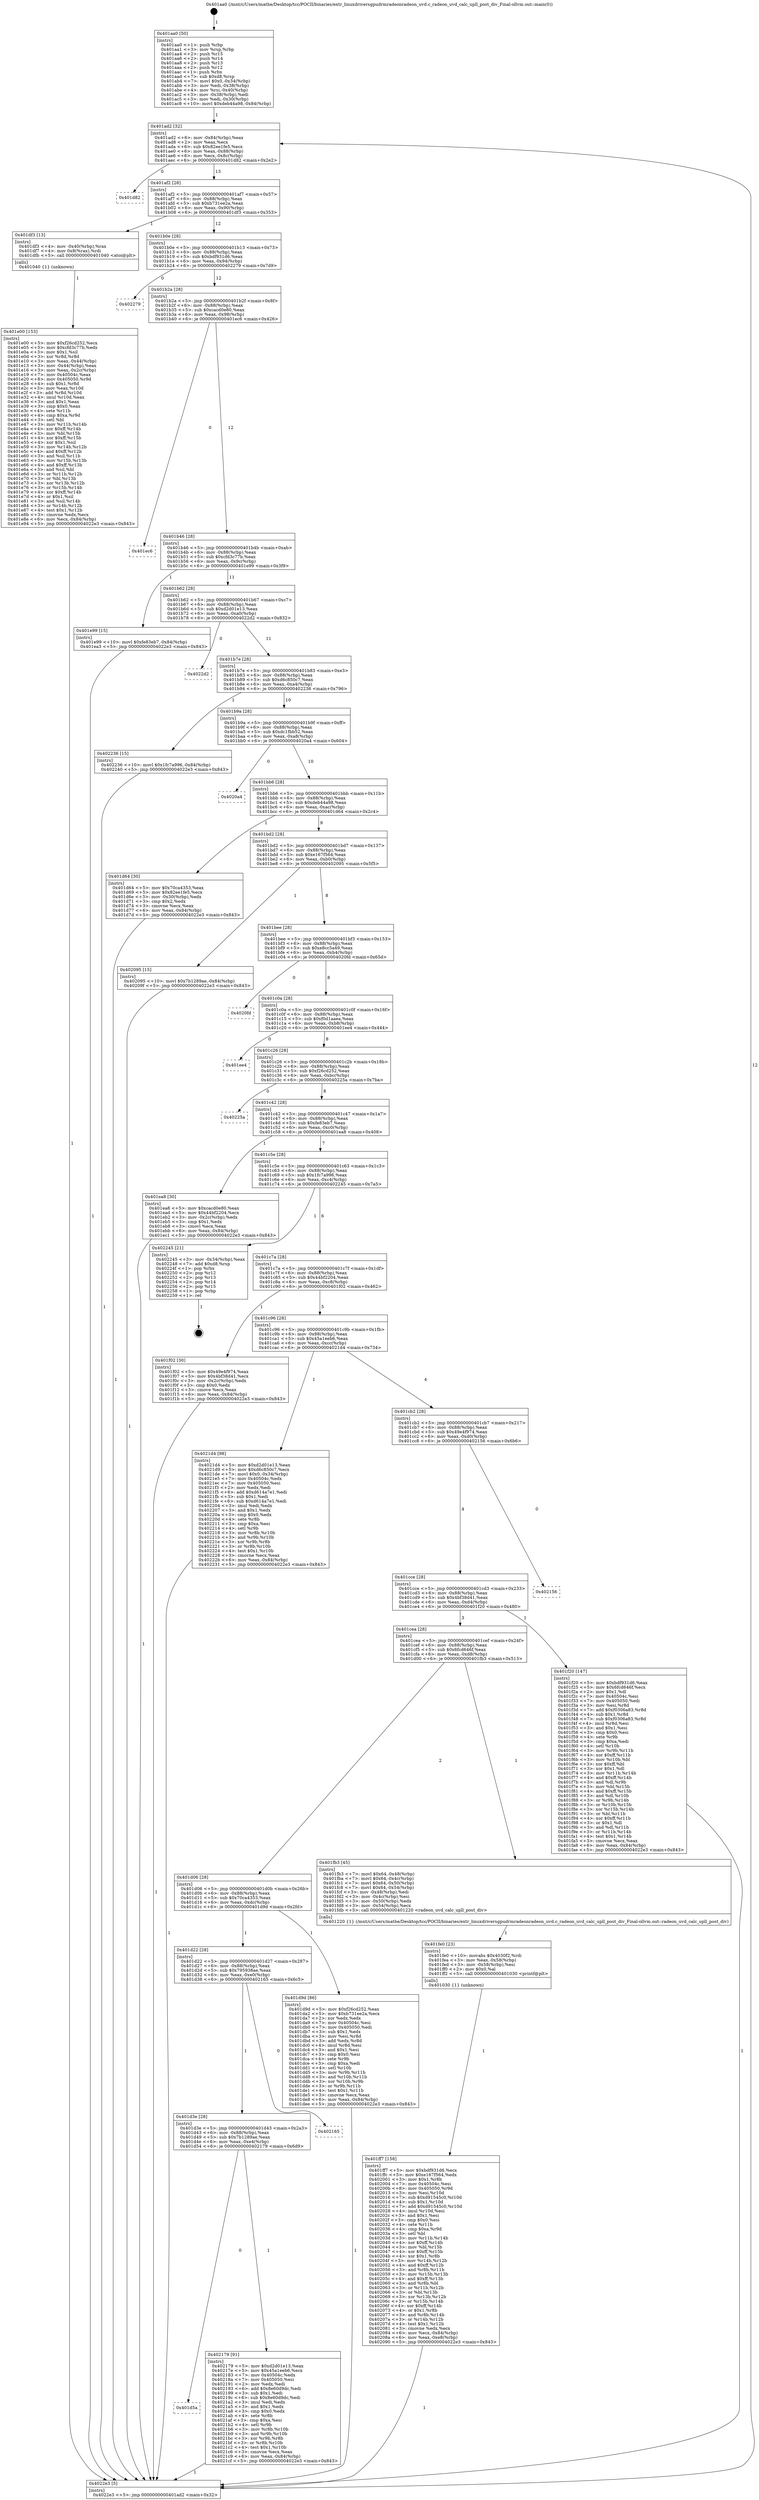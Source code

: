 digraph "0x401aa0" {
  label = "0x401aa0 (/mnt/c/Users/mathe/Desktop/tcc/POCII/binaries/extr_linuxdriversgpudrmradeonradeon_uvd.c_radeon_uvd_calc_upll_post_div_Final-ollvm.out::main(0))"
  labelloc = "t"
  node[shape=record]

  Entry [label="",width=0.3,height=0.3,shape=circle,fillcolor=black,style=filled]
  "0x401ad2" [label="{
     0x401ad2 [32]\l
     | [instrs]\l
     &nbsp;&nbsp;0x401ad2 \<+6\>: mov -0x84(%rbp),%eax\l
     &nbsp;&nbsp;0x401ad8 \<+2\>: mov %eax,%ecx\l
     &nbsp;&nbsp;0x401ada \<+6\>: sub $0x82ee1fe5,%ecx\l
     &nbsp;&nbsp;0x401ae0 \<+6\>: mov %eax,-0x88(%rbp)\l
     &nbsp;&nbsp;0x401ae6 \<+6\>: mov %ecx,-0x8c(%rbp)\l
     &nbsp;&nbsp;0x401aec \<+6\>: je 0000000000401d82 \<main+0x2e2\>\l
  }"]
  "0x401d82" [label="{
     0x401d82\l
  }", style=dashed]
  "0x401af2" [label="{
     0x401af2 [28]\l
     | [instrs]\l
     &nbsp;&nbsp;0x401af2 \<+5\>: jmp 0000000000401af7 \<main+0x57\>\l
     &nbsp;&nbsp;0x401af7 \<+6\>: mov -0x88(%rbp),%eax\l
     &nbsp;&nbsp;0x401afd \<+5\>: sub $0xb731ee2a,%eax\l
     &nbsp;&nbsp;0x401b02 \<+6\>: mov %eax,-0x90(%rbp)\l
     &nbsp;&nbsp;0x401b08 \<+6\>: je 0000000000401df3 \<main+0x353\>\l
  }"]
  Exit [label="",width=0.3,height=0.3,shape=circle,fillcolor=black,style=filled,peripheries=2]
  "0x401df3" [label="{
     0x401df3 [13]\l
     | [instrs]\l
     &nbsp;&nbsp;0x401df3 \<+4\>: mov -0x40(%rbp),%rax\l
     &nbsp;&nbsp;0x401df7 \<+4\>: mov 0x8(%rax),%rdi\l
     &nbsp;&nbsp;0x401dfb \<+5\>: call 0000000000401040 \<atoi@plt\>\l
     | [calls]\l
     &nbsp;&nbsp;0x401040 \{1\} (unknown)\l
  }"]
  "0x401b0e" [label="{
     0x401b0e [28]\l
     | [instrs]\l
     &nbsp;&nbsp;0x401b0e \<+5\>: jmp 0000000000401b13 \<main+0x73\>\l
     &nbsp;&nbsp;0x401b13 \<+6\>: mov -0x88(%rbp),%eax\l
     &nbsp;&nbsp;0x401b19 \<+5\>: sub $0xbdf931d6,%eax\l
     &nbsp;&nbsp;0x401b1e \<+6\>: mov %eax,-0x94(%rbp)\l
     &nbsp;&nbsp;0x401b24 \<+6\>: je 0000000000402279 \<main+0x7d9\>\l
  }"]
  "0x401d5a" [label="{
     0x401d5a\l
  }", style=dashed]
  "0x402279" [label="{
     0x402279\l
  }", style=dashed]
  "0x401b2a" [label="{
     0x401b2a [28]\l
     | [instrs]\l
     &nbsp;&nbsp;0x401b2a \<+5\>: jmp 0000000000401b2f \<main+0x8f\>\l
     &nbsp;&nbsp;0x401b2f \<+6\>: mov -0x88(%rbp),%eax\l
     &nbsp;&nbsp;0x401b35 \<+5\>: sub $0xcacd0e80,%eax\l
     &nbsp;&nbsp;0x401b3a \<+6\>: mov %eax,-0x98(%rbp)\l
     &nbsp;&nbsp;0x401b40 \<+6\>: je 0000000000401ec6 \<main+0x426\>\l
  }"]
  "0x402179" [label="{
     0x402179 [91]\l
     | [instrs]\l
     &nbsp;&nbsp;0x402179 \<+5\>: mov $0xd2d01e13,%eax\l
     &nbsp;&nbsp;0x40217e \<+5\>: mov $0x45a1eeb6,%ecx\l
     &nbsp;&nbsp;0x402183 \<+7\>: mov 0x40504c,%edx\l
     &nbsp;&nbsp;0x40218a \<+7\>: mov 0x405050,%esi\l
     &nbsp;&nbsp;0x402191 \<+2\>: mov %edx,%edi\l
     &nbsp;&nbsp;0x402193 \<+6\>: add $0x8e60d9dc,%edi\l
     &nbsp;&nbsp;0x402199 \<+3\>: sub $0x1,%edi\l
     &nbsp;&nbsp;0x40219c \<+6\>: sub $0x8e60d9dc,%edi\l
     &nbsp;&nbsp;0x4021a2 \<+3\>: imul %edi,%edx\l
     &nbsp;&nbsp;0x4021a5 \<+3\>: and $0x1,%edx\l
     &nbsp;&nbsp;0x4021a8 \<+3\>: cmp $0x0,%edx\l
     &nbsp;&nbsp;0x4021ab \<+4\>: sete %r8b\l
     &nbsp;&nbsp;0x4021af \<+3\>: cmp $0xa,%esi\l
     &nbsp;&nbsp;0x4021b2 \<+4\>: setl %r9b\l
     &nbsp;&nbsp;0x4021b6 \<+3\>: mov %r8b,%r10b\l
     &nbsp;&nbsp;0x4021b9 \<+3\>: and %r9b,%r10b\l
     &nbsp;&nbsp;0x4021bc \<+3\>: xor %r9b,%r8b\l
     &nbsp;&nbsp;0x4021bf \<+3\>: or %r8b,%r10b\l
     &nbsp;&nbsp;0x4021c2 \<+4\>: test $0x1,%r10b\l
     &nbsp;&nbsp;0x4021c6 \<+3\>: cmovne %ecx,%eax\l
     &nbsp;&nbsp;0x4021c9 \<+6\>: mov %eax,-0x84(%rbp)\l
     &nbsp;&nbsp;0x4021cf \<+5\>: jmp 00000000004022e3 \<main+0x843\>\l
  }"]
  "0x401ec6" [label="{
     0x401ec6\l
  }", style=dashed]
  "0x401b46" [label="{
     0x401b46 [28]\l
     | [instrs]\l
     &nbsp;&nbsp;0x401b46 \<+5\>: jmp 0000000000401b4b \<main+0xab\>\l
     &nbsp;&nbsp;0x401b4b \<+6\>: mov -0x88(%rbp),%eax\l
     &nbsp;&nbsp;0x401b51 \<+5\>: sub $0xcfd3c77b,%eax\l
     &nbsp;&nbsp;0x401b56 \<+6\>: mov %eax,-0x9c(%rbp)\l
     &nbsp;&nbsp;0x401b5c \<+6\>: je 0000000000401e99 \<main+0x3f9\>\l
  }"]
  "0x401d3e" [label="{
     0x401d3e [28]\l
     | [instrs]\l
     &nbsp;&nbsp;0x401d3e \<+5\>: jmp 0000000000401d43 \<main+0x2a3\>\l
     &nbsp;&nbsp;0x401d43 \<+6\>: mov -0x88(%rbp),%eax\l
     &nbsp;&nbsp;0x401d49 \<+5\>: sub $0x7b1289ae,%eax\l
     &nbsp;&nbsp;0x401d4e \<+6\>: mov %eax,-0xe4(%rbp)\l
     &nbsp;&nbsp;0x401d54 \<+6\>: je 0000000000402179 \<main+0x6d9\>\l
  }"]
  "0x401e99" [label="{
     0x401e99 [15]\l
     | [instrs]\l
     &nbsp;&nbsp;0x401e99 \<+10\>: movl $0xfe83eb7,-0x84(%rbp)\l
     &nbsp;&nbsp;0x401ea3 \<+5\>: jmp 00000000004022e3 \<main+0x843\>\l
  }"]
  "0x401b62" [label="{
     0x401b62 [28]\l
     | [instrs]\l
     &nbsp;&nbsp;0x401b62 \<+5\>: jmp 0000000000401b67 \<main+0xc7\>\l
     &nbsp;&nbsp;0x401b67 \<+6\>: mov -0x88(%rbp),%eax\l
     &nbsp;&nbsp;0x401b6d \<+5\>: sub $0xd2d01e13,%eax\l
     &nbsp;&nbsp;0x401b72 \<+6\>: mov %eax,-0xa0(%rbp)\l
     &nbsp;&nbsp;0x401b78 \<+6\>: je 00000000004022d2 \<main+0x832\>\l
  }"]
  "0x402165" [label="{
     0x402165\l
  }", style=dashed]
  "0x4022d2" [label="{
     0x4022d2\l
  }", style=dashed]
  "0x401b7e" [label="{
     0x401b7e [28]\l
     | [instrs]\l
     &nbsp;&nbsp;0x401b7e \<+5\>: jmp 0000000000401b83 \<main+0xe3\>\l
     &nbsp;&nbsp;0x401b83 \<+6\>: mov -0x88(%rbp),%eax\l
     &nbsp;&nbsp;0x401b89 \<+5\>: sub $0xd6c850c7,%eax\l
     &nbsp;&nbsp;0x401b8e \<+6\>: mov %eax,-0xa4(%rbp)\l
     &nbsp;&nbsp;0x401b94 \<+6\>: je 0000000000402236 \<main+0x796\>\l
  }"]
  "0x401ff7" [label="{
     0x401ff7 [158]\l
     | [instrs]\l
     &nbsp;&nbsp;0x401ff7 \<+5\>: mov $0xbdf931d6,%ecx\l
     &nbsp;&nbsp;0x401ffc \<+5\>: mov $0xe167f564,%edx\l
     &nbsp;&nbsp;0x402001 \<+3\>: mov $0x1,%r8b\l
     &nbsp;&nbsp;0x402004 \<+7\>: mov 0x40504c,%esi\l
     &nbsp;&nbsp;0x40200b \<+8\>: mov 0x405050,%r9d\l
     &nbsp;&nbsp;0x402013 \<+3\>: mov %esi,%r10d\l
     &nbsp;&nbsp;0x402016 \<+7\>: sub $0xd91545c0,%r10d\l
     &nbsp;&nbsp;0x40201d \<+4\>: sub $0x1,%r10d\l
     &nbsp;&nbsp;0x402021 \<+7\>: add $0xd91545c0,%r10d\l
     &nbsp;&nbsp;0x402028 \<+4\>: imul %r10d,%esi\l
     &nbsp;&nbsp;0x40202c \<+3\>: and $0x1,%esi\l
     &nbsp;&nbsp;0x40202f \<+3\>: cmp $0x0,%esi\l
     &nbsp;&nbsp;0x402032 \<+4\>: sete %r11b\l
     &nbsp;&nbsp;0x402036 \<+4\>: cmp $0xa,%r9d\l
     &nbsp;&nbsp;0x40203a \<+3\>: setl %bl\l
     &nbsp;&nbsp;0x40203d \<+3\>: mov %r11b,%r14b\l
     &nbsp;&nbsp;0x402040 \<+4\>: xor $0xff,%r14b\l
     &nbsp;&nbsp;0x402044 \<+3\>: mov %bl,%r15b\l
     &nbsp;&nbsp;0x402047 \<+4\>: xor $0xff,%r15b\l
     &nbsp;&nbsp;0x40204b \<+4\>: xor $0x1,%r8b\l
     &nbsp;&nbsp;0x40204f \<+3\>: mov %r14b,%r12b\l
     &nbsp;&nbsp;0x402052 \<+4\>: and $0xff,%r12b\l
     &nbsp;&nbsp;0x402056 \<+3\>: and %r8b,%r11b\l
     &nbsp;&nbsp;0x402059 \<+3\>: mov %r15b,%r13b\l
     &nbsp;&nbsp;0x40205c \<+4\>: and $0xff,%r13b\l
     &nbsp;&nbsp;0x402060 \<+3\>: and %r8b,%bl\l
     &nbsp;&nbsp;0x402063 \<+3\>: or %r11b,%r12b\l
     &nbsp;&nbsp;0x402066 \<+3\>: or %bl,%r13b\l
     &nbsp;&nbsp;0x402069 \<+3\>: xor %r13b,%r12b\l
     &nbsp;&nbsp;0x40206c \<+3\>: or %r15b,%r14b\l
     &nbsp;&nbsp;0x40206f \<+4\>: xor $0xff,%r14b\l
     &nbsp;&nbsp;0x402073 \<+4\>: or $0x1,%r8b\l
     &nbsp;&nbsp;0x402077 \<+3\>: and %r8b,%r14b\l
     &nbsp;&nbsp;0x40207a \<+3\>: or %r14b,%r12b\l
     &nbsp;&nbsp;0x40207d \<+4\>: test $0x1,%r12b\l
     &nbsp;&nbsp;0x402081 \<+3\>: cmovne %edx,%ecx\l
     &nbsp;&nbsp;0x402084 \<+6\>: mov %ecx,-0x84(%rbp)\l
     &nbsp;&nbsp;0x40208a \<+6\>: mov %eax,-0xe8(%rbp)\l
     &nbsp;&nbsp;0x402090 \<+5\>: jmp 00000000004022e3 \<main+0x843\>\l
  }"]
  "0x402236" [label="{
     0x402236 [15]\l
     | [instrs]\l
     &nbsp;&nbsp;0x402236 \<+10\>: movl $0x1fc7a996,-0x84(%rbp)\l
     &nbsp;&nbsp;0x402240 \<+5\>: jmp 00000000004022e3 \<main+0x843\>\l
  }"]
  "0x401b9a" [label="{
     0x401b9a [28]\l
     | [instrs]\l
     &nbsp;&nbsp;0x401b9a \<+5\>: jmp 0000000000401b9f \<main+0xff\>\l
     &nbsp;&nbsp;0x401b9f \<+6\>: mov -0x88(%rbp),%eax\l
     &nbsp;&nbsp;0x401ba5 \<+5\>: sub $0xdc1fbb52,%eax\l
     &nbsp;&nbsp;0x401baa \<+6\>: mov %eax,-0xa8(%rbp)\l
     &nbsp;&nbsp;0x401bb0 \<+6\>: je 00000000004020a4 \<main+0x604\>\l
  }"]
  "0x401fe0" [label="{
     0x401fe0 [23]\l
     | [instrs]\l
     &nbsp;&nbsp;0x401fe0 \<+10\>: movabs $0x4030f2,%rdi\l
     &nbsp;&nbsp;0x401fea \<+3\>: mov %eax,-0x58(%rbp)\l
     &nbsp;&nbsp;0x401fed \<+3\>: mov -0x58(%rbp),%esi\l
     &nbsp;&nbsp;0x401ff0 \<+2\>: mov $0x0,%al\l
     &nbsp;&nbsp;0x401ff2 \<+5\>: call 0000000000401030 \<printf@plt\>\l
     | [calls]\l
     &nbsp;&nbsp;0x401030 \{1\} (unknown)\l
  }"]
  "0x4020a4" [label="{
     0x4020a4\l
  }", style=dashed]
  "0x401bb6" [label="{
     0x401bb6 [28]\l
     | [instrs]\l
     &nbsp;&nbsp;0x401bb6 \<+5\>: jmp 0000000000401bbb \<main+0x11b\>\l
     &nbsp;&nbsp;0x401bbb \<+6\>: mov -0x88(%rbp),%eax\l
     &nbsp;&nbsp;0x401bc1 \<+5\>: sub $0xdeb44a98,%eax\l
     &nbsp;&nbsp;0x401bc6 \<+6\>: mov %eax,-0xac(%rbp)\l
     &nbsp;&nbsp;0x401bcc \<+6\>: je 0000000000401d64 \<main+0x2c4\>\l
  }"]
  "0x401e00" [label="{
     0x401e00 [153]\l
     | [instrs]\l
     &nbsp;&nbsp;0x401e00 \<+5\>: mov $0xf26cd252,%ecx\l
     &nbsp;&nbsp;0x401e05 \<+5\>: mov $0xcfd3c77b,%edx\l
     &nbsp;&nbsp;0x401e0a \<+3\>: mov $0x1,%sil\l
     &nbsp;&nbsp;0x401e0d \<+3\>: xor %r8d,%r8d\l
     &nbsp;&nbsp;0x401e10 \<+3\>: mov %eax,-0x44(%rbp)\l
     &nbsp;&nbsp;0x401e13 \<+3\>: mov -0x44(%rbp),%eax\l
     &nbsp;&nbsp;0x401e16 \<+3\>: mov %eax,-0x2c(%rbp)\l
     &nbsp;&nbsp;0x401e19 \<+7\>: mov 0x40504c,%eax\l
     &nbsp;&nbsp;0x401e20 \<+8\>: mov 0x405050,%r9d\l
     &nbsp;&nbsp;0x401e28 \<+4\>: sub $0x1,%r8d\l
     &nbsp;&nbsp;0x401e2c \<+3\>: mov %eax,%r10d\l
     &nbsp;&nbsp;0x401e2f \<+3\>: add %r8d,%r10d\l
     &nbsp;&nbsp;0x401e32 \<+4\>: imul %r10d,%eax\l
     &nbsp;&nbsp;0x401e36 \<+3\>: and $0x1,%eax\l
     &nbsp;&nbsp;0x401e39 \<+3\>: cmp $0x0,%eax\l
     &nbsp;&nbsp;0x401e3c \<+4\>: sete %r11b\l
     &nbsp;&nbsp;0x401e40 \<+4\>: cmp $0xa,%r9d\l
     &nbsp;&nbsp;0x401e44 \<+3\>: setl %bl\l
     &nbsp;&nbsp;0x401e47 \<+3\>: mov %r11b,%r14b\l
     &nbsp;&nbsp;0x401e4a \<+4\>: xor $0xff,%r14b\l
     &nbsp;&nbsp;0x401e4e \<+3\>: mov %bl,%r15b\l
     &nbsp;&nbsp;0x401e51 \<+4\>: xor $0xff,%r15b\l
     &nbsp;&nbsp;0x401e55 \<+4\>: xor $0x1,%sil\l
     &nbsp;&nbsp;0x401e59 \<+3\>: mov %r14b,%r12b\l
     &nbsp;&nbsp;0x401e5c \<+4\>: and $0xff,%r12b\l
     &nbsp;&nbsp;0x401e60 \<+3\>: and %sil,%r11b\l
     &nbsp;&nbsp;0x401e63 \<+3\>: mov %r15b,%r13b\l
     &nbsp;&nbsp;0x401e66 \<+4\>: and $0xff,%r13b\l
     &nbsp;&nbsp;0x401e6a \<+3\>: and %sil,%bl\l
     &nbsp;&nbsp;0x401e6d \<+3\>: or %r11b,%r12b\l
     &nbsp;&nbsp;0x401e70 \<+3\>: or %bl,%r13b\l
     &nbsp;&nbsp;0x401e73 \<+3\>: xor %r13b,%r12b\l
     &nbsp;&nbsp;0x401e76 \<+3\>: or %r15b,%r14b\l
     &nbsp;&nbsp;0x401e79 \<+4\>: xor $0xff,%r14b\l
     &nbsp;&nbsp;0x401e7d \<+4\>: or $0x1,%sil\l
     &nbsp;&nbsp;0x401e81 \<+3\>: and %sil,%r14b\l
     &nbsp;&nbsp;0x401e84 \<+3\>: or %r14b,%r12b\l
     &nbsp;&nbsp;0x401e87 \<+4\>: test $0x1,%r12b\l
     &nbsp;&nbsp;0x401e8b \<+3\>: cmovne %edx,%ecx\l
     &nbsp;&nbsp;0x401e8e \<+6\>: mov %ecx,-0x84(%rbp)\l
     &nbsp;&nbsp;0x401e94 \<+5\>: jmp 00000000004022e3 \<main+0x843\>\l
  }"]
  "0x401d64" [label="{
     0x401d64 [30]\l
     | [instrs]\l
     &nbsp;&nbsp;0x401d64 \<+5\>: mov $0x70ca4353,%eax\l
     &nbsp;&nbsp;0x401d69 \<+5\>: mov $0x82ee1fe5,%ecx\l
     &nbsp;&nbsp;0x401d6e \<+3\>: mov -0x30(%rbp),%edx\l
     &nbsp;&nbsp;0x401d71 \<+3\>: cmp $0x2,%edx\l
     &nbsp;&nbsp;0x401d74 \<+3\>: cmovne %ecx,%eax\l
     &nbsp;&nbsp;0x401d77 \<+6\>: mov %eax,-0x84(%rbp)\l
     &nbsp;&nbsp;0x401d7d \<+5\>: jmp 00000000004022e3 \<main+0x843\>\l
  }"]
  "0x401bd2" [label="{
     0x401bd2 [28]\l
     | [instrs]\l
     &nbsp;&nbsp;0x401bd2 \<+5\>: jmp 0000000000401bd7 \<main+0x137\>\l
     &nbsp;&nbsp;0x401bd7 \<+6\>: mov -0x88(%rbp),%eax\l
     &nbsp;&nbsp;0x401bdd \<+5\>: sub $0xe167f564,%eax\l
     &nbsp;&nbsp;0x401be2 \<+6\>: mov %eax,-0xb0(%rbp)\l
     &nbsp;&nbsp;0x401be8 \<+6\>: je 0000000000402095 \<main+0x5f5\>\l
  }"]
  "0x4022e3" [label="{
     0x4022e3 [5]\l
     | [instrs]\l
     &nbsp;&nbsp;0x4022e3 \<+5\>: jmp 0000000000401ad2 \<main+0x32\>\l
  }"]
  "0x401aa0" [label="{
     0x401aa0 [50]\l
     | [instrs]\l
     &nbsp;&nbsp;0x401aa0 \<+1\>: push %rbp\l
     &nbsp;&nbsp;0x401aa1 \<+3\>: mov %rsp,%rbp\l
     &nbsp;&nbsp;0x401aa4 \<+2\>: push %r15\l
     &nbsp;&nbsp;0x401aa6 \<+2\>: push %r14\l
     &nbsp;&nbsp;0x401aa8 \<+2\>: push %r13\l
     &nbsp;&nbsp;0x401aaa \<+2\>: push %r12\l
     &nbsp;&nbsp;0x401aac \<+1\>: push %rbx\l
     &nbsp;&nbsp;0x401aad \<+7\>: sub $0xd8,%rsp\l
     &nbsp;&nbsp;0x401ab4 \<+7\>: movl $0x0,-0x34(%rbp)\l
     &nbsp;&nbsp;0x401abb \<+3\>: mov %edi,-0x38(%rbp)\l
     &nbsp;&nbsp;0x401abe \<+4\>: mov %rsi,-0x40(%rbp)\l
     &nbsp;&nbsp;0x401ac2 \<+3\>: mov -0x38(%rbp),%edi\l
     &nbsp;&nbsp;0x401ac5 \<+3\>: mov %edi,-0x30(%rbp)\l
     &nbsp;&nbsp;0x401ac8 \<+10\>: movl $0xdeb44a98,-0x84(%rbp)\l
  }"]
  "0x401d22" [label="{
     0x401d22 [28]\l
     | [instrs]\l
     &nbsp;&nbsp;0x401d22 \<+5\>: jmp 0000000000401d27 \<main+0x287\>\l
     &nbsp;&nbsp;0x401d27 \<+6\>: mov -0x88(%rbp),%eax\l
     &nbsp;&nbsp;0x401d2d \<+5\>: sub $0x795938ae,%eax\l
     &nbsp;&nbsp;0x401d32 \<+6\>: mov %eax,-0xe0(%rbp)\l
     &nbsp;&nbsp;0x401d38 \<+6\>: je 0000000000402165 \<main+0x6c5\>\l
  }"]
  "0x402095" [label="{
     0x402095 [15]\l
     | [instrs]\l
     &nbsp;&nbsp;0x402095 \<+10\>: movl $0x7b1289ae,-0x84(%rbp)\l
     &nbsp;&nbsp;0x40209f \<+5\>: jmp 00000000004022e3 \<main+0x843\>\l
  }"]
  "0x401bee" [label="{
     0x401bee [28]\l
     | [instrs]\l
     &nbsp;&nbsp;0x401bee \<+5\>: jmp 0000000000401bf3 \<main+0x153\>\l
     &nbsp;&nbsp;0x401bf3 \<+6\>: mov -0x88(%rbp),%eax\l
     &nbsp;&nbsp;0x401bf9 \<+5\>: sub $0xe8cc5a49,%eax\l
     &nbsp;&nbsp;0x401bfe \<+6\>: mov %eax,-0xb4(%rbp)\l
     &nbsp;&nbsp;0x401c04 \<+6\>: je 00000000004020fd \<main+0x65d\>\l
  }"]
  "0x401d9d" [label="{
     0x401d9d [86]\l
     | [instrs]\l
     &nbsp;&nbsp;0x401d9d \<+5\>: mov $0xf26cd252,%eax\l
     &nbsp;&nbsp;0x401da2 \<+5\>: mov $0xb731ee2a,%ecx\l
     &nbsp;&nbsp;0x401da7 \<+2\>: xor %edx,%edx\l
     &nbsp;&nbsp;0x401da9 \<+7\>: mov 0x40504c,%esi\l
     &nbsp;&nbsp;0x401db0 \<+7\>: mov 0x405050,%edi\l
     &nbsp;&nbsp;0x401db7 \<+3\>: sub $0x1,%edx\l
     &nbsp;&nbsp;0x401dba \<+3\>: mov %esi,%r8d\l
     &nbsp;&nbsp;0x401dbd \<+3\>: add %edx,%r8d\l
     &nbsp;&nbsp;0x401dc0 \<+4\>: imul %r8d,%esi\l
     &nbsp;&nbsp;0x401dc4 \<+3\>: and $0x1,%esi\l
     &nbsp;&nbsp;0x401dc7 \<+3\>: cmp $0x0,%esi\l
     &nbsp;&nbsp;0x401dca \<+4\>: sete %r9b\l
     &nbsp;&nbsp;0x401dce \<+3\>: cmp $0xa,%edi\l
     &nbsp;&nbsp;0x401dd1 \<+4\>: setl %r10b\l
     &nbsp;&nbsp;0x401dd5 \<+3\>: mov %r9b,%r11b\l
     &nbsp;&nbsp;0x401dd8 \<+3\>: and %r10b,%r11b\l
     &nbsp;&nbsp;0x401ddb \<+3\>: xor %r10b,%r9b\l
     &nbsp;&nbsp;0x401dde \<+3\>: or %r9b,%r11b\l
     &nbsp;&nbsp;0x401de1 \<+4\>: test $0x1,%r11b\l
     &nbsp;&nbsp;0x401de5 \<+3\>: cmovne %ecx,%eax\l
     &nbsp;&nbsp;0x401de8 \<+6\>: mov %eax,-0x84(%rbp)\l
     &nbsp;&nbsp;0x401dee \<+5\>: jmp 00000000004022e3 \<main+0x843\>\l
  }"]
  "0x4020fd" [label="{
     0x4020fd\l
  }", style=dashed]
  "0x401c0a" [label="{
     0x401c0a [28]\l
     | [instrs]\l
     &nbsp;&nbsp;0x401c0a \<+5\>: jmp 0000000000401c0f \<main+0x16f\>\l
     &nbsp;&nbsp;0x401c0f \<+6\>: mov -0x88(%rbp),%eax\l
     &nbsp;&nbsp;0x401c15 \<+5\>: sub $0xf0d1aaea,%eax\l
     &nbsp;&nbsp;0x401c1a \<+6\>: mov %eax,-0xb8(%rbp)\l
     &nbsp;&nbsp;0x401c20 \<+6\>: je 0000000000401ee4 \<main+0x444\>\l
  }"]
  "0x401d06" [label="{
     0x401d06 [28]\l
     | [instrs]\l
     &nbsp;&nbsp;0x401d06 \<+5\>: jmp 0000000000401d0b \<main+0x26b\>\l
     &nbsp;&nbsp;0x401d0b \<+6\>: mov -0x88(%rbp),%eax\l
     &nbsp;&nbsp;0x401d11 \<+5\>: sub $0x70ca4353,%eax\l
     &nbsp;&nbsp;0x401d16 \<+6\>: mov %eax,-0xdc(%rbp)\l
     &nbsp;&nbsp;0x401d1c \<+6\>: je 0000000000401d9d \<main+0x2fd\>\l
  }"]
  "0x401ee4" [label="{
     0x401ee4\l
  }", style=dashed]
  "0x401c26" [label="{
     0x401c26 [28]\l
     | [instrs]\l
     &nbsp;&nbsp;0x401c26 \<+5\>: jmp 0000000000401c2b \<main+0x18b\>\l
     &nbsp;&nbsp;0x401c2b \<+6\>: mov -0x88(%rbp),%eax\l
     &nbsp;&nbsp;0x401c31 \<+5\>: sub $0xf26cd252,%eax\l
     &nbsp;&nbsp;0x401c36 \<+6\>: mov %eax,-0xbc(%rbp)\l
     &nbsp;&nbsp;0x401c3c \<+6\>: je 000000000040225a \<main+0x7ba\>\l
  }"]
  "0x401fb3" [label="{
     0x401fb3 [45]\l
     | [instrs]\l
     &nbsp;&nbsp;0x401fb3 \<+7\>: movl $0x64,-0x48(%rbp)\l
     &nbsp;&nbsp;0x401fba \<+7\>: movl $0x64,-0x4c(%rbp)\l
     &nbsp;&nbsp;0x401fc1 \<+7\>: movl $0x64,-0x50(%rbp)\l
     &nbsp;&nbsp;0x401fc8 \<+7\>: movl $0x64,-0x54(%rbp)\l
     &nbsp;&nbsp;0x401fcf \<+3\>: mov -0x48(%rbp),%edi\l
     &nbsp;&nbsp;0x401fd2 \<+3\>: mov -0x4c(%rbp),%esi\l
     &nbsp;&nbsp;0x401fd5 \<+3\>: mov -0x50(%rbp),%edx\l
     &nbsp;&nbsp;0x401fd8 \<+3\>: mov -0x54(%rbp),%ecx\l
     &nbsp;&nbsp;0x401fdb \<+5\>: call 0000000000401220 \<radeon_uvd_calc_upll_post_div\>\l
     | [calls]\l
     &nbsp;&nbsp;0x401220 \{1\} (/mnt/c/Users/mathe/Desktop/tcc/POCII/binaries/extr_linuxdriversgpudrmradeonradeon_uvd.c_radeon_uvd_calc_upll_post_div_Final-ollvm.out::radeon_uvd_calc_upll_post_div)\l
  }"]
  "0x40225a" [label="{
     0x40225a\l
  }", style=dashed]
  "0x401c42" [label="{
     0x401c42 [28]\l
     | [instrs]\l
     &nbsp;&nbsp;0x401c42 \<+5\>: jmp 0000000000401c47 \<main+0x1a7\>\l
     &nbsp;&nbsp;0x401c47 \<+6\>: mov -0x88(%rbp),%eax\l
     &nbsp;&nbsp;0x401c4d \<+5\>: sub $0xfe83eb7,%eax\l
     &nbsp;&nbsp;0x401c52 \<+6\>: mov %eax,-0xc0(%rbp)\l
     &nbsp;&nbsp;0x401c58 \<+6\>: je 0000000000401ea8 \<main+0x408\>\l
  }"]
  "0x401cea" [label="{
     0x401cea [28]\l
     | [instrs]\l
     &nbsp;&nbsp;0x401cea \<+5\>: jmp 0000000000401cef \<main+0x24f\>\l
     &nbsp;&nbsp;0x401cef \<+6\>: mov -0x88(%rbp),%eax\l
     &nbsp;&nbsp;0x401cf5 \<+5\>: sub $0x6fcd646f,%eax\l
     &nbsp;&nbsp;0x401cfa \<+6\>: mov %eax,-0xd8(%rbp)\l
     &nbsp;&nbsp;0x401d00 \<+6\>: je 0000000000401fb3 \<main+0x513\>\l
  }"]
  "0x401ea8" [label="{
     0x401ea8 [30]\l
     | [instrs]\l
     &nbsp;&nbsp;0x401ea8 \<+5\>: mov $0xcacd0e80,%eax\l
     &nbsp;&nbsp;0x401ead \<+5\>: mov $0x44bf2204,%ecx\l
     &nbsp;&nbsp;0x401eb2 \<+3\>: mov -0x2c(%rbp),%edx\l
     &nbsp;&nbsp;0x401eb5 \<+3\>: cmp $0x1,%edx\l
     &nbsp;&nbsp;0x401eb8 \<+3\>: cmovl %ecx,%eax\l
     &nbsp;&nbsp;0x401ebb \<+6\>: mov %eax,-0x84(%rbp)\l
     &nbsp;&nbsp;0x401ec1 \<+5\>: jmp 00000000004022e3 \<main+0x843\>\l
  }"]
  "0x401c5e" [label="{
     0x401c5e [28]\l
     | [instrs]\l
     &nbsp;&nbsp;0x401c5e \<+5\>: jmp 0000000000401c63 \<main+0x1c3\>\l
     &nbsp;&nbsp;0x401c63 \<+6\>: mov -0x88(%rbp),%eax\l
     &nbsp;&nbsp;0x401c69 \<+5\>: sub $0x1fc7a996,%eax\l
     &nbsp;&nbsp;0x401c6e \<+6\>: mov %eax,-0xc4(%rbp)\l
     &nbsp;&nbsp;0x401c74 \<+6\>: je 0000000000402245 \<main+0x7a5\>\l
  }"]
  "0x401f20" [label="{
     0x401f20 [147]\l
     | [instrs]\l
     &nbsp;&nbsp;0x401f20 \<+5\>: mov $0xbdf931d6,%eax\l
     &nbsp;&nbsp;0x401f25 \<+5\>: mov $0x6fcd646f,%ecx\l
     &nbsp;&nbsp;0x401f2a \<+2\>: mov $0x1,%dl\l
     &nbsp;&nbsp;0x401f2c \<+7\>: mov 0x40504c,%esi\l
     &nbsp;&nbsp;0x401f33 \<+7\>: mov 0x405050,%edi\l
     &nbsp;&nbsp;0x401f3a \<+3\>: mov %esi,%r8d\l
     &nbsp;&nbsp;0x401f3d \<+7\>: add $0xf0306a83,%r8d\l
     &nbsp;&nbsp;0x401f44 \<+4\>: sub $0x1,%r8d\l
     &nbsp;&nbsp;0x401f48 \<+7\>: sub $0xf0306a83,%r8d\l
     &nbsp;&nbsp;0x401f4f \<+4\>: imul %r8d,%esi\l
     &nbsp;&nbsp;0x401f53 \<+3\>: and $0x1,%esi\l
     &nbsp;&nbsp;0x401f56 \<+3\>: cmp $0x0,%esi\l
     &nbsp;&nbsp;0x401f59 \<+4\>: sete %r9b\l
     &nbsp;&nbsp;0x401f5d \<+3\>: cmp $0xa,%edi\l
     &nbsp;&nbsp;0x401f60 \<+4\>: setl %r10b\l
     &nbsp;&nbsp;0x401f64 \<+3\>: mov %r9b,%r11b\l
     &nbsp;&nbsp;0x401f67 \<+4\>: xor $0xff,%r11b\l
     &nbsp;&nbsp;0x401f6b \<+3\>: mov %r10b,%bl\l
     &nbsp;&nbsp;0x401f6e \<+3\>: xor $0xff,%bl\l
     &nbsp;&nbsp;0x401f71 \<+3\>: xor $0x1,%dl\l
     &nbsp;&nbsp;0x401f74 \<+3\>: mov %r11b,%r14b\l
     &nbsp;&nbsp;0x401f77 \<+4\>: and $0xff,%r14b\l
     &nbsp;&nbsp;0x401f7b \<+3\>: and %dl,%r9b\l
     &nbsp;&nbsp;0x401f7e \<+3\>: mov %bl,%r15b\l
     &nbsp;&nbsp;0x401f81 \<+4\>: and $0xff,%r15b\l
     &nbsp;&nbsp;0x401f85 \<+3\>: and %dl,%r10b\l
     &nbsp;&nbsp;0x401f88 \<+3\>: or %r9b,%r14b\l
     &nbsp;&nbsp;0x401f8b \<+3\>: or %r10b,%r15b\l
     &nbsp;&nbsp;0x401f8e \<+3\>: xor %r15b,%r14b\l
     &nbsp;&nbsp;0x401f91 \<+3\>: or %bl,%r11b\l
     &nbsp;&nbsp;0x401f94 \<+4\>: xor $0xff,%r11b\l
     &nbsp;&nbsp;0x401f98 \<+3\>: or $0x1,%dl\l
     &nbsp;&nbsp;0x401f9b \<+3\>: and %dl,%r11b\l
     &nbsp;&nbsp;0x401f9e \<+3\>: or %r11b,%r14b\l
     &nbsp;&nbsp;0x401fa1 \<+4\>: test $0x1,%r14b\l
     &nbsp;&nbsp;0x401fa5 \<+3\>: cmovne %ecx,%eax\l
     &nbsp;&nbsp;0x401fa8 \<+6\>: mov %eax,-0x84(%rbp)\l
     &nbsp;&nbsp;0x401fae \<+5\>: jmp 00000000004022e3 \<main+0x843\>\l
  }"]
  "0x402245" [label="{
     0x402245 [21]\l
     | [instrs]\l
     &nbsp;&nbsp;0x402245 \<+3\>: mov -0x34(%rbp),%eax\l
     &nbsp;&nbsp;0x402248 \<+7\>: add $0xd8,%rsp\l
     &nbsp;&nbsp;0x40224f \<+1\>: pop %rbx\l
     &nbsp;&nbsp;0x402250 \<+2\>: pop %r12\l
     &nbsp;&nbsp;0x402252 \<+2\>: pop %r13\l
     &nbsp;&nbsp;0x402254 \<+2\>: pop %r14\l
     &nbsp;&nbsp;0x402256 \<+2\>: pop %r15\l
     &nbsp;&nbsp;0x402258 \<+1\>: pop %rbp\l
     &nbsp;&nbsp;0x402259 \<+1\>: ret\l
  }"]
  "0x401c7a" [label="{
     0x401c7a [28]\l
     | [instrs]\l
     &nbsp;&nbsp;0x401c7a \<+5\>: jmp 0000000000401c7f \<main+0x1df\>\l
     &nbsp;&nbsp;0x401c7f \<+6\>: mov -0x88(%rbp),%eax\l
     &nbsp;&nbsp;0x401c85 \<+5\>: sub $0x44bf2204,%eax\l
     &nbsp;&nbsp;0x401c8a \<+6\>: mov %eax,-0xc8(%rbp)\l
     &nbsp;&nbsp;0x401c90 \<+6\>: je 0000000000401f02 \<main+0x462\>\l
  }"]
  "0x401cce" [label="{
     0x401cce [28]\l
     | [instrs]\l
     &nbsp;&nbsp;0x401cce \<+5\>: jmp 0000000000401cd3 \<main+0x233\>\l
     &nbsp;&nbsp;0x401cd3 \<+6\>: mov -0x88(%rbp),%eax\l
     &nbsp;&nbsp;0x401cd9 \<+5\>: sub $0x4bf38d41,%eax\l
     &nbsp;&nbsp;0x401cde \<+6\>: mov %eax,-0xd4(%rbp)\l
     &nbsp;&nbsp;0x401ce4 \<+6\>: je 0000000000401f20 \<main+0x480\>\l
  }"]
  "0x401f02" [label="{
     0x401f02 [30]\l
     | [instrs]\l
     &nbsp;&nbsp;0x401f02 \<+5\>: mov $0x49e4f974,%eax\l
     &nbsp;&nbsp;0x401f07 \<+5\>: mov $0x4bf38d41,%ecx\l
     &nbsp;&nbsp;0x401f0c \<+3\>: mov -0x2c(%rbp),%edx\l
     &nbsp;&nbsp;0x401f0f \<+3\>: cmp $0x0,%edx\l
     &nbsp;&nbsp;0x401f12 \<+3\>: cmove %ecx,%eax\l
     &nbsp;&nbsp;0x401f15 \<+6\>: mov %eax,-0x84(%rbp)\l
     &nbsp;&nbsp;0x401f1b \<+5\>: jmp 00000000004022e3 \<main+0x843\>\l
  }"]
  "0x401c96" [label="{
     0x401c96 [28]\l
     | [instrs]\l
     &nbsp;&nbsp;0x401c96 \<+5\>: jmp 0000000000401c9b \<main+0x1fb\>\l
     &nbsp;&nbsp;0x401c9b \<+6\>: mov -0x88(%rbp),%eax\l
     &nbsp;&nbsp;0x401ca1 \<+5\>: sub $0x45a1eeb6,%eax\l
     &nbsp;&nbsp;0x401ca6 \<+6\>: mov %eax,-0xcc(%rbp)\l
     &nbsp;&nbsp;0x401cac \<+6\>: je 00000000004021d4 \<main+0x734\>\l
  }"]
  "0x402156" [label="{
     0x402156\l
  }", style=dashed]
  "0x4021d4" [label="{
     0x4021d4 [98]\l
     | [instrs]\l
     &nbsp;&nbsp;0x4021d4 \<+5\>: mov $0xd2d01e13,%eax\l
     &nbsp;&nbsp;0x4021d9 \<+5\>: mov $0xd6c850c7,%ecx\l
     &nbsp;&nbsp;0x4021de \<+7\>: movl $0x0,-0x34(%rbp)\l
     &nbsp;&nbsp;0x4021e5 \<+7\>: mov 0x40504c,%edx\l
     &nbsp;&nbsp;0x4021ec \<+7\>: mov 0x405050,%esi\l
     &nbsp;&nbsp;0x4021f3 \<+2\>: mov %edx,%edi\l
     &nbsp;&nbsp;0x4021f5 \<+6\>: add $0xd614a7e1,%edi\l
     &nbsp;&nbsp;0x4021fb \<+3\>: sub $0x1,%edi\l
     &nbsp;&nbsp;0x4021fe \<+6\>: sub $0xd614a7e1,%edi\l
     &nbsp;&nbsp;0x402204 \<+3\>: imul %edi,%edx\l
     &nbsp;&nbsp;0x402207 \<+3\>: and $0x1,%edx\l
     &nbsp;&nbsp;0x40220a \<+3\>: cmp $0x0,%edx\l
     &nbsp;&nbsp;0x40220d \<+4\>: sete %r8b\l
     &nbsp;&nbsp;0x402211 \<+3\>: cmp $0xa,%esi\l
     &nbsp;&nbsp;0x402214 \<+4\>: setl %r9b\l
     &nbsp;&nbsp;0x402218 \<+3\>: mov %r8b,%r10b\l
     &nbsp;&nbsp;0x40221b \<+3\>: and %r9b,%r10b\l
     &nbsp;&nbsp;0x40221e \<+3\>: xor %r9b,%r8b\l
     &nbsp;&nbsp;0x402221 \<+3\>: or %r8b,%r10b\l
     &nbsp;&nbsp;0x402224 \<+4\>: test $0x1,%r10b\l
     &nbsp;&nbsp;0x402228 \<+3\>: cmovne %ecx,%eax\l
     &nbsp;&nbsp;0x40222b \<+6\>: mov %eax,-0x84(%rbp)\l
     &nbsp;&nbsp;0x402231 \<+5\>: jmp 00000000004022e3 \<main+0x843\>\l
  }"]
  "0x401cb2" [label="{
     0x401cb2 [28]\l
     | [instrs]\l
     &nbsp;&nbsp;0x401cb2 \<+5\>: jmp 0000000000401cb7 \<main+0x217\>\l
     &nbsp;&nbsp;0x401cb7 \<+6\>: mov -0x88(%rbp),%eax\l
     &nbsp;&nbsp;0x401cbd \<+5\>: sub $0x49e4f974,%eax\l
     &nbsp;&nbsp;0x401cc2 \<+6\>: mov %eax,-0xd0(%rbp)\l
     &nbsp;&nbsp;0x401cc8 \<+6\>: je 0000000000402156 \<main+0x6b6\>\l
  }"]
  Entry -> "0x401aa0" [label=" 1"]
  "0x401ad2" -> "0x401d82" [label=" 0"]
  "0x401ad2" -> "0x401af2" [label=" 13"]
  "0x402245" -> Exit [label=" 1"]
  "0x401af2" -> "0x401df3" [label=" 1"]
  "0x401af2" -> "0x401b0e" [label=" 12"]
  "0x402236" -> "0x4022e3" [label=" 1"]
  "0x401b0e" -> "0x402279" [label=" 0"]
  "0x401b0e" -> "0x401b2a" [label=" 12"]
  "0x4021d4" -> "0x4022e3" [label=" 1"]
  "0x401b2a" -> "0x401ec6" [label=" 0"]
  "0x401b2a" -> "0x401b46" [label=" 12"]
  "0x402179" -> "0x4022e3" [label=" 1"]
  "0x401b46" -> "0x401e99" [label=" 1"]
  "0x401b46" -> "0x401b62" [label=" 11"]
  "0x401d3e" -> "0x402179" [label=" 1"]
  "0x401b62" -> "0x4022d2" [label=" 0"]
  "0x401b62" -> "0x401b7e" [label=" 11"]
  "0x401d3e" -> "0x401d5a" [label=" 0"]
  "0x401b7e" -> "0x402236" [label=" 1"]
  "0x401b7e" -> "0x401b9a" [label=" 10"]
  "0x401d22" -> "0x402165" [label=" 0"]
  "0x401b9a" -> "0x4020a4" [label=" 0"]
  "0x401b9a" -> "0x401bb6" [label=" 10"]
  "0x401d22" -> "0x401d3e" [label=" 1"]
  "0x401bb6" -> "0x401d64" [label=" 1"]
  "0x401bb6" -> "0x401bd2" [label=" 9"]
  "0x401d64" -> "0x4022e3" [label=" 1"]
  "0x401aa0" -> "0x401ad2" [label=" 1"]
  "0x4022e3" -> "0x401ad2" [label=" 12"]
  "0x402095" -> "0x4022e3" [label=" 1"]
  "0x401bd2" -> "0x402095" [label=" 1"]
  "0x401bd2" -> "0x401bee" [label=" 8"]
  "0x401ff7" -> "0x4022e3" [label=" 1"]
  "0x401bee" -> "0x4020fd" [label=" 0"]
  "0x401bee" -> "0x401c0a" [label=" 8"]
  "0x401fe0" -> "0x401ff7" [label=" 1"]
  "0x401c0a" -> "0x401ee4" [label=" 0"]
  "0x401c0a" -> "0x401c26" [label=" 8"]
  "0x401f20" -> "0x4022e3" [label=" 1"]
  "0x401c26" -> "0x40225a" [label=" 0"]
  "0x401c26" -> "0x401c42" [label=" 8"]
  "0x401f02" -> "0x4022e3" [label=" 1"]
  "0x401c42" -> "0x401ea8" [label=" 1"]
  "0x401c42" -> "0x401c5e" [label=" 7"]
  "0x401e99" -> "0x4022e3" [label=" 1"]
  "0x401c5e" -> "0x402245" [label=" 1"]
  "0x401c5e" -> "0x401c7a" [label=" 6"]
  "0x401e00" -> "0x4022e3" [label=" 1"]
  "0x401c7a" -> "0x401f02" [label=" 1"]
  "0x401c7a" -> "0x401c96" [label=" 5"]
  "0x401d9d" -> "0x4022e3" [label=" 1"]
  "0x401c96" -> "0x4021d4" [label=" 1"]
  "0x401c96" -> "0x401cb2" [label=" 4"]
  "0x401d06" -> "0x401d22" [label=" 1"]
  "0x401cb2" -> "0x402156" [label=" 0"]
  "0x401cb2" -> "0x401cce" [label=" 4"]
  "0x401df3" -> "0x401e00" [label=" 1"]
  "0x401cce" -> "0x401f20" [label=" 1"]
  "0x401cce" -> "0x401cea" [label=" 3"]
  "0x401ea8" -> "0x4022e3" [label=" 1"]
  "0x401cea" -> "0x401fb3" [label=" 1"]
  "0x401cea" -> "0x401d06" [label=" 2"]
  "0x401fb3" -> "0x401fe0" [label=" 1"]
  "0x401d06" -> "0x401d9d" [label=" 1"]
}
